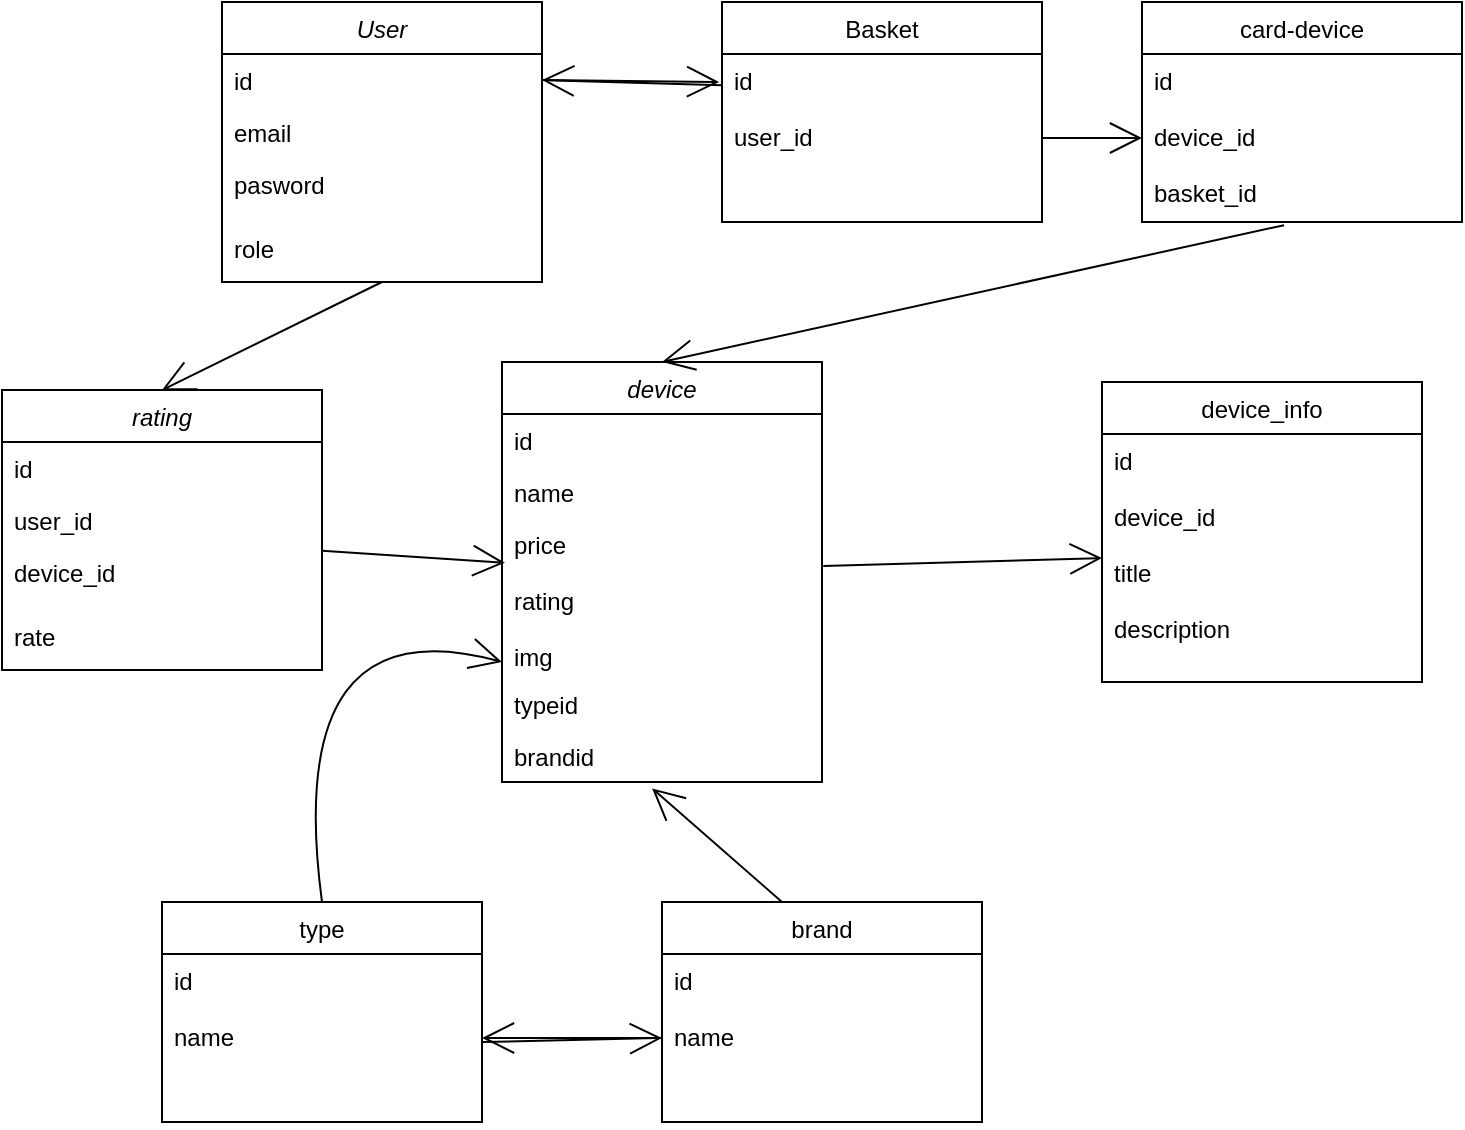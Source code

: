 <mxfile>
    <diagram id="C5RBs43oDa-KdzZeNtuy" name="Page-1">
        <mxGraphModel dx="766" dy="262" grid="1" gridSize="10" guides="1" tooltips="1" connect="1" arrows="1" fold="1" page="1" pageScale="1" pageWidth="827" pageHeight="1169" math="0" shadow="0">
            <root>
                <mxCell id="WIyWlLk6GJQsqaUBKTNV-0"/>
                <mxCell id="WIyWlLk6GJQsqaUBKTNV-1" parent="WIyWlLk6GJQsqaUBKTNV-0"/>
                <mxCell id="zkfFHV4jXpPFQw0GAbJ--0" value="User" style="swimlane;fontStyle=2;align=center;verticalAlign=top;childLayout=stackLayout;horizontal=1;startSize=26;horizontalStack=0;resizeParent=1;resizeLast=0;collapsible=1;marginBottom=0;rounded=0;shadow=0;strokeWidth=1;" parent="WIyWlLk6GJQsqaUBKTNV-1" vertex="1">
                    <mxGeometry x="140" y="80" width="160" height="140" as="geometry">
                        <mxRectangle x="220" y="120" width="160" height="26" as="alternateBounds"/>
                    </mxGeometry>
                </mxCell>
                <mxCell id="zkfFHV4jXpPFQw0GAbJ--1" value="id" style="text;align=left;verticalAlign=top;spacingLeft=4;spacingRight=4;overflow=hidden;rotatable=0;points=[[0,0.5],[1,0.5]];portConstraint=eastwest;" parent="zkfFHV4jXpPFQw0GAbJ--0" vertex="1">
                    <mxGeometry y="26" width="160" height="26" as="geometry"/>
                </mxCell>
                <mxCell id="zkfFHV4jXpPFQw0GAbJ--2" value="email" style="text;align=left;verticalAlign=top;spacingLeft=4;spacingRight=4;overflow=hidden;rotatable=0;points=[[0,0.5],[1,0.5]];portConstraint=eastwest;rounded=0;shadow=0;html=0;" parent="zkfFHV4jXpPFQw0GAbJ--0" vertex="1">
                    <mxGeometry y="52" width="160" height="26" as="geometry"/>
                </mxCell>
                <mxCell id="zkfFHV4jXpPFQw0GAbJ--3" value="pasword" style="text;align=left;verticalAlign=top;spacingLeft=4;spacingRight=4;overflow=hidden;rotatable=0;points=[[0,0.5],[1,0.5]];portConstraint=eastwest;rounded=0;shadow=0;html=0;" parent="zkfFHV4jXpPFQw0GAbJ--0" vertex="1">
                    <mxGeometry y="78" width="160" height="32" as="geometry"/>
                </mxCell>
                <mxCell id="zkfFHV4jXpPFQw0GAbJ--5" value="role" style="text;align=left;verticalAlign=top;spacingLeft=4;spacingRight=4;overflow=hidden;rotatable=0;points=[[0,0.5],[1,0.5]];portConstraint=eastwest;" parent="zkfFHV4jXpPFQw0GAbJ--0" vertex="1">
                    <mxGeometry y="110" width="160" height="26" as="geometry"/>
                </mxCell>
                <mxCell id="zkfFHV4jXpPFQw0GAbJ--13" value="Basket" style="swimlane;fontStyle=0;align=center;verticalAlign=top;childLayout=stackLayout;horizontal=1;startSize=26;horizontalStack=0;resizeParent=1;resizeLast=0;collapsible=1;marginBottom=0;rounded=0;shadow=0;strokeWidth=1;" parent="WIyWlLk6GJQsqaUBKTNV-1" vertex="1">
                    <mxGeometry x="390" y="80" width="160" height="110" as="geometry">
                        <mxRectangle x="340" y="380" width="170" height="26" as="alternateBounds"/>
                    </mxGeometry>
                </mxCell>
                <mxCell id="zkfFHV4jXpPFQw0GAbJ--14" value="id&#10;&#10;user_id" style="text;align=left;verticalAlign=top;spacingLeft=4;spacingRight=4;overflow=hidden;rotatable=0;points=[[0,0.5],[1,0.5]];portConstraint=eastwest;" parent="zkfFHV4jXpPFQw0GAbJ--13" vertex="1">
                    <mxGeometry y="26" width="160" height="84" as="geometry"/>
                </mxCell>
                <mxCell id="okbvm2JHw3hiB8JbYJJe-7" style="edgeStyle=none;curved=1;rounded=0;orthogonalLoop=1;jettySize=auto;html=1;endArrow=open;startSize=14;endSize=14;sourcePerimeterSpacing=8;targetPerimeterSpacing=8;exitX=1;exitY=0.5;exitDx=0;exitDy=0;entryX=-0.009;entryY=0.167;entryDx=0;entryDy=0;entryPerimeter=0;" parent="WIyWlLk6GJQsqaUBKTNV-1" source="zkfFHV4jXpPFQw0GAbJ--1" target="zkfFHV4jXpPFQw0GAbJ--14" edge="1">
                    <mxGeometry relative="1" as="geometry"/>
                </mxCell>
                <mxCell id="okbvm2JHw3hiB8JbYJJe-8" value="device" style="swimlane;fontStyle=2;align=center;verticalAlign=top;childLayout=stackLayout;horizontal=1;startSize=26;horizontalStack=0;resizeParent=1;resizeLast=0;collapsible=1;marginBottom=0;rounded=0;shadow=0;strokeWidth=1;" parent="WIyWlLk6GJQsqaUBKTNV-1" vertex="1">
                    <mxGeometry x="280" y="260" width="160" height="210" as="geometry">
                        <mxRectangle x="220" y="120" width="160" height="26" as="alternateBounds"/>
                    </mxGeometry>
                </mxCell>
                <mxCell id="okbvm2JHw3hiB8JbYJJe-9" value="id" style="text;align=left;verticalAlign=top;spacingLeft=4;spacingRight=4;overflow=hidden;rotatable=0;points=[[0,0.5],[1,0.5]];portConstraint=eastwest;" parent="okbvm2JHw3hiB8JbYJJe-8" vertex="1">
                    <mxGeometry y="26" width="160" height="26" as="geometry"/>
                </mxCell>
                <mxCell id="okbvm2JHw3hiB8JbYJJe-10" value="name" style="text;align=left;verticalAlign=top;spacingLeft=4;spacingRight=4;overflow=hidden;rotatable=0;points=[[0,0.5],[1,0.5]];portConstraint=eastwest;rounded=0;shadow=0;html=0;" parent="okbvm2JHw3hiB8JbYJJe-8" vertex="1">
                    <mxGeometry y="52" width="160" height="26" as="geometry"/>
                </mxCell>
                <mxCell id="okbvm2JHw3hiB8JbYJJe-11" value="price&#10;&#10;rating&#10;&#10;img" style="text;align=left;verticalAlign=top;spacingLeft=4;spacingRight=4;overflow=hidden;rotatable=0;points=[[0,0.5],[1,0.5]];portConstraint=eastwest;rounded=0;shadow=0;html=0;" parent="okbvm2JHw3hiB8JbYJJe-8" vertex="1">
                    <mxGeometry y="78" width="160" height="80" as="geometry"/>
                </mxCell>
                <mxCell id="okbvm2JHw3hiB8JbYJJe-15" value="typeid" style="text;align=left;verticalAlign=top;spacingLeft=4;spacingRight=4;overflow=hidden;rotatable=0;points=[[0,0.5],[1,0.5]];portConstraint=eastwest;rounded=0;shadow=0;html=0;" parent="okbvm2JHw3hiB8JbYJJe-8" vertex="1">
                    <mxGeometry y="158" width="160" height="26" as="geometry"/>
                </mxCell>
                <mxCell id="okbvm2JHw3hiB8JbYJJe-14" value="brandid" style="text;align=left;verticalAlign=top;spacingLeft=4;spacingRight=4;overflow=hidden;rotatable=0;points=[[0,0.5],[1,0.5]];portConstraint=eastwest;rounded=0;shadow=0;html=0;" parent="okbvm2JHw3hiB8JbYJJe-8" vertex="1">
                    <mxGeometry y="184" width="160" height="26" as="geometry"/>
                </mxCell>
                <mxCell id="okbvm2JHw3hiB8JbYJJe-16" value="type" style="swimlane;fontStyle=0;align=center;verticalAlign=top;childLayout=stackLayout;horizontal=1;startSize=26;horizontalStack=0;resizeParent=1;resizeLast=0;collapsible=1;marginBottom=0;rounded=0;shadow=0;strokeWidth=1;" parent="WIyWlLk6GJQsqaUBKTNV-1" vertex="1">
                    <mxGeometry x="110" y="530" width="160" height="110" as="geometry">
                        <mxRectangle x="340" y="380" width="170" height="26" as="alternateBounds"/>
                    </mxGeometry>
                </mxCell>
                <mxCell id="okbvm2JHw3hiB8JbYJJe-17" value="id&#10;&#10;name" style="text;align=left;verticalAlign=top;spacingLeft=4;spacingRight=4;overflow=hidden;rotatable=0;points=[[0,0.5],[1,0.5]];portConstraint=eastwest;" parent="okbvm2JHw3hiB8JbYJJe-16" vertex="1">
                    <mxGeometry y="26" width="160" height="84" as="geometry"/>
                </mxCell>
                <mxCell id="okbvm2JHw3hiB8JbYJJe-18" value="brand" style="swimlane;fontStyle=0;align=center;verticalAlign=top;childLayout=stackLayout;horizontal=1;startSize=26;horizontalStack=0;resizeParent=1;resizeLast=0;collapsible=1;marginBottom=0;rounded=0;shadow=0;strokeWidth=1;" parent="WIyWlLk6GJQsqaUBKTNV-1" vertex="1">
                    <mxGeometry x="360" y="530" width="160" height="110" as="geometry">
                        <mxRectangle x="340" y="380" width="170" height="26" as="alternateBounds"/>
                    </mxGeometry>
                </mxCell>
                <mxCell id="okbvm2JHw3hiB8JbYJJe-21" value="" style="edgeStyle=none;orthogonalLoop=1;jettySize=auto;html=1;rounded=0;endArrow=open;startSize=14;endSize=14;sourcePerimeterSpacing=8;targetPerimeterSpacing=8;curved=1;entryX=0.469;entryY=1.123;entryDx=0;entryDy=0;entryPerimeter=0;" parent="okbvm2JHw3hiB8JbYJJe-18" target="okbvm2JHw3hiB8JbYJJe-14" edge="1">
                    <mxGeometry width="120" relative="1" as="geometry">
                        <mxPoint x="60" as="sourcePoint"/>
                        <mxPoint x="180" as="targetPoint"/>
                        <Array as="points"/>
                    </mxGeometry>
                </mxCell>
                <mxCell id="okbvm2JHw3hiB8JbYJJe-19" value="id&#10;&#10;name" style="text;align=left;verticalAlign=top;spacingLeft=4;spacingRight=4;overflow=hidden;rotatable=0;points=[[0,0.5],[1,0.5]];portConstraint=eastwest;" parent="okbvm2JHw3hiB8JbYJJe-18" vertex="1">
                    <mxGeometry y="26" width="160" height="84" as="geometry"/>
                </mxCell>
                <mxCell id="okbvm2JHw3hiB8JbYJJe-20" value="" style="edgeStyle=none;orthogonalLoop=1;jettySize=auto;html=1;rounded=0;endArrow=open;startSize=14;endSize=14;sourcePerimeterSpacing=8;targetPerimeterSpacing=8;curved=1;exitX=0.5;exitY=0;exitDx=0;exitDy=0;" parent="WIyWlLk6GJQsqaUBKTNV-1" source="okbvm2JHw3hiB8JbYJJe-16" edge="1">
                    <mxGeometry width="120" relative="1" as="geometry">
                        <mxPoint x="200" y="510" as="sourcePoint"/>
                        <mxPoint x="280" y="410" as="targetPoint"/>
                        <Array as="points">
                            <mxPoint x="170" y="380"/>
                        </Array>
                    </mxGeometry>
                </mxCell>
                <mxCell id="okbvm2JHw3hiB8JbYJJe-22" value="" style="edgeStyle=none;orthogonalLoop=1;jettySize=auto;html=1;rounded=0;endArrow=open;startSize=14;endSize=14;sourcePerimeterSpacing=8;targetPerimeterSpacing=8;curved=1;entryX=0;entryY=0.5;entryDx=0;entryDy=0;" parent="WIyWlLk6GJQsqaUBKTNV-1" target="okbvm2JHw3hiB8JbYJJe-19" edge="1">
                    <mxGeometry width="120" relative="1" as="geometry">
                        <mxPoint x="270" y="600" as="sourcePoint"/>
                        <mxPoint x="390" y="600" as="targetPoint"/>
                        <Array as="points"/>
                    </mxGeometry>
                </mxCell>
                <mxCell id="okbvm2JHw3hiB8JbYJJe-23" value="" style="edgeStyle=none;orthogonalLoop=1;jettySize=auto;html=1;rounded=0;endArrow=open;startSize=14;endSize=14;sourcePerimeterSpacing=8;targetPerimeterSpacing=8;curved=1;exitX=0;exitY=0.5;exitDx=0;exitDy=0;entryX=1;entryY=0.5;entryDx=0;entryDy=0;" parent="WIyWlLk6GJQsqaUBKTNV-1" source="okbvm2JHw3hiB8JbYJJe-19" target="okbvm2JHw3hiB8JbYJJe-17" edge="1">
                    <mxGeometry width="120" relative="1" as="geometry">
                        <mxPoint x="350" y="370" as="sourcePoint"/>
                        <mxPoint x="470" y="370" as="targetPoint"/>
                        <Array as="points"/>
                    </mxGeometry>
                </mxCell>
                <mxCell id="okbvm2JHw3hiB8JbYJJe-24" value="device_info" style="swimlane;fontStyle=0;align=center;verticalAlign=top;childLayout=stackLayout;horizontal=1;startSize=26;horizontalStack=0;resizeParent=1;resizeLast=0;collapsible=1;marginBottom=0;rounded=0;shadow=0;strokeWidth=1;" parent="WIyWlLk6GJQsqaUBKTNV-1" vertex="1">
                    <mxGeometry x="580" y="270" width="160" height="150" as="geometry">
                        <mxRectangle x="340" y="380" width="170" height="26" as="alternateBounds"/>
                    </mxGeometry>
                </mxCell>
                <mxCell id="okbvm2JHw3hiB8JbYJJe-25" value="id&#10;&#10;device_id&#10;&#10;title&#10;&#10;description" style="text;align=left;verticalAlign=top;spacingLeft=4;spacingRight=4;overflow=hidden;rotatable=0;points=[[0,0.5],[1,0.5]];portConstraint=eastwest;" parent="okbvm2JHw3hiB8JbYJJe-24" vertex="1">
                    <mxGeometry y="26" width="160" height="124" as="geometry"/>
                </mxCell>
                <mxCell id="okbvm2JHw3hiB8JbYJJe-26" value="" style="edgeStyle=none;orthogonalLoop=1;jettySize=auto;html=1;rounded=0;endArrow=open;startSize=14;endSize=14;sourcePerimeterSpacing=8;targetPerimeterSpacing=8;curved=1;entryX=0;entryY=0.5;entryDx=0;entryDy=0;exitX=1.004;exitY=0.3;exitDx=0;exitDy=0;exitPerimeter=0;" parent="WIyWlLk6GJQsqaUBKTNV-1" source="okbvm2JHw3hiB8JbYJJe-11" target="okbvm2JHw3hiB8JbYJJe-25" edge="1">
                    <mxGeometry width="120" relative="1" as="geometry">
                        <mxPoint x="350" y="370" as="sourcePoint"/>
                        <mxPoint x="470" y="370" as="targetPoint"/>
                        <Array as="points"/>
                    </mxGeometry>
                </mxCell>
                <mxCell id="okbvm2JHw3hiB8JbYJJe-27" value="" style="edgeStyle=none;orthogonalLoop=1;jettySize=auto;html=1;rounded=0;endArrow=open;startSize=14;endSize=14;sourcePerimeterSpacing=8;targetPerimeterSpacing=8;curved=1;entryX=1;entryY=0.5;entryDx=0;entryDy=0;exitX=0.001;exitY=0.186;exitDx=0;exitDy=0;exitPerimeter=0;" parent="WIyWlLk6GJQsqaUBKTNV-1" source="zkfFHV4jXpPFQw0GAbJ--14" target="zkfFHV4jXpPFQw0GAbJ--1" edge="1">
                    <mxGeometry width="120" relative="1" as="geometry">
                        <mxPoint x="330" y="180" as="sourcePoint"/>
                        <mxPoint x="450" y="180" as="targetPoint"/>
                        <Array as="points"/>
                    </mxGeometry>
                </mxCell>
                <mxCell id="okbvm2JHw3hiB8JbYJJe-29" value="card-device" style="swimlane;fontStyle=0;align=center;verticalAlign=top;childLayout=stackLayout;horizontal=1;startSize=26;horizontalStack=0;resizeParent=1;resizeLast=0;collapsible=1;marginBottom=0;rounded=0;shadow=0;strokeWidth=1;" parent="WIyWlLk6GJQsqaUBKTNV-1" vertex="1">
                    <mxGeometry x="600" y="80" width="160" height="110" as="geometry">
                        <mxRectangle x="340" y="380" width="170" height="26" as="alternateBounds"/>
                    </mxGeometry>
                </mxCell>
                <mxCell id="okbvm2JHw3hiB8JbYJJe-30" value="id&#10;&#10;device_id&#10;&#10;basket_id" style="text;align=left;verticalAlign=top;spacingLeft=4;spacingRight=4;overflow=hidden;rotatable=0;points=[[0,0.5],[1,0.5]];portConstraint=eastwest;" parent="okbvm2JHw3hiB8JbYJJe-29" vertex="1">
                    <mxGeometry y="26" width="160" height="84" as="geometry"/>
                </mxCell>
                <mxCell id="okbvm2JHw3hiB8JbYJJe-31" value="" style="edgeStyle=none;orthogonalLoop=1;jettySize=auto;html=1;rounded=0;endArrow=open;startSize=14;endSize=14;sourcePerimeterSpacing=8;targetPerimeterSpacing=8;curved=1;exitX=1;exitY=0.5;exitDx=0;exitDy=0;entryX=0;entryY=0.5;entryDx=0;entryDy=0;" parent="WIyWlLk6GJQsqaUBKTNV-1" source="zkfFHV4jXpPFQw0GAbJ--14" target="okbvm2JHw3hiB8JbYJJe-30" edge="1">
                    <mxGeometry width="120" relative="1" as="geometry">
                        <mxPoint x="500" y="370" as="sourcePoint"/>
                        <mxPoint x="620" y="370" as="targetPoint"/>
                        <Array as="points"/>
                    </mxGeometry>
                </mxCell>
                <mxCell id="okbvm2JHw3hiB8JbYJJe-32" value="" style="edgeStyle=none;orthogonalLoop=1;jettySize=auto;html=1;rounded=0;endArrow=open;startSize=14;endSize=14;sourcePerimeterSpacing=8;targetPerimeterSpacing=8;curved=1;exitX=0.444;exitY=1.019;exitDx=0;exitDy=0;exitPerimeter=0;entryX=0.5;entryY=0;entryDx=0;entryDy=0;" parent="WIyWlLk6GJQsqaUBKTNV-1" source="okbvm2JHw3hiB8JbYJJe-30" target="okbvm2JHw3hiB8JbYJJe-8" edge="1">
                    <mxGeometry width="120" relative="1" as="geometry">
                        <mxPoint x="450" y="370" as="sourcePoint"/>
                        <mxPoint x="570" y="370" as="targetPoint"/>
                        <Array as="points"/>
                    </mxGeometry>
                </mxCell>
                <mxCell id="okbvm2JHw3hiB8JbYJJe-38" value="" style="edgeStyle=none;orthogonalLoop=1;jettySize=auto;html=1;rounded=0;endArrow=open;startSize=14;endSize=14;sourcePerimeterSpacing=8;targetPerimeterSpacing=8;curved=1;exitX=1;exitY=0.075;exitDx=0;exitDy=0;exitPerimeter=0;entryX=0.009;entryY=0.28;entryDx=0;entryDy=0;entryPerimeter=0;" parent="WIyWlLk6GJQsqaUBKTNV-1" source="3" target="okbvm2JHw3hiB8JbYJJe-11" edge="1">
                    <mxGeometry width="120" relative="1" as="geometry">
                        <mxPoint x="213.04" y="345.992" as="sourcePoint"/>
                        <mxPoint x="400" y="360" as="targetPoint"/>
                        <Array as="points"/>
                    </mxGeometry>
                </mxCell>
                <mxCell id="0" value="rating" style="swimlane;fontStyle=2;align=center;verticalAlign=top;childLayout=stackLayout;horizontal=1;startSize=26;horizontalStack=0;resizeParent=1;resizeLast=0;collapsible=1;marginBottom=0;rounded=0;shadow=0;strokeWidth=1;" parent="WIyWlLk6GJQsqaUBKTNV-1" vertex="1">
                    <mxGeometry x="30" y="274" width="160" height="140" as="geometry">
                        <mxRectangle x="220" y="120" width="160" height="26" as="alternateBounds"/>
                    </mxGeometry>
                </mxCell>
                <mxCell id="1" value="id" style="text;align=left;verticalAlign=top;spacingLeft=4;spacingRight=4;overflow=hidden;rotatable=0;points=[[0,0.5],[1,0.5]];portConstraint=eastwest;" parent="0" vertex="1">
                    <mxGeometry y="26" width="160" height="26" as="geometry"/>
                </mxCell>
                <mxCell id="2" value="user_id" style="text;align=left;verticalAlign=top;spacingLeft=4;spacingRight=4;overflow=hidden;rotatable=0;points=[[0,0.5],[1,0.5]];portConstraint=eastwest;rounded=0;shadow=0;html=0;" parent="0" vertex="1">
                    <mxGeometry y="52" width="160" height="26" as="geometry"/>
                </mxCell>
                <mxCell id="3" value="device_id" style="text;align=left;verticalAlign=top;spacingLeft=4;spacingRight=4;overflow=hidden;rotatable=0;points=[[0,0.5],[1,0.5]];portConstraint=eastwest;rounded=0;shadow=0;html=0;" parent="0" vertex="1">
                    <mxGeometry y="78" width="160" height="32" as="geometry"/>
                </mxCell>
                <mxCell id="4" value="rate" style="text;align=left;verticalAlign=top;spacingLeft=4;spacingRight=4;overflow=hidden;rotatable=0;points=[[0,0.5],[1,0.5]];portConstraint=eastwest;" parent="0" vertex="1">
                    <mxGeometry y="110" width="160" height="26" as="geometry"/>
                </mxCell>
                <mxCell id="5" value="" style="edgeStyle=none;orthogonalLoop=1;jettySize=auto;html=1;rounded=0;endArrow=open;startSize=14;endSize=14;sourcePerimeterSpacing=8;targetPerimeterSpacing=8;curved=1;entryX=0.5;entryY=0;entryDx=0;entryDy=0;exitX=0.5;exitY=1;exitDx=0;exitDy=0;" parent="WIyWlLk6GJQsqaUBKTNV-1" source="zkfFHV4jXpPFQw0GAbJ--0" target="0" edge="1">
                    <mxGeometry width="120" relative="1" as="geometry">
                        <mxPoint x="90" y="240" as="sourcePoint"/>
                        <mxPoint x="461.44" y="256" as="targetPoint"/>
                        <Array as="points"/>
                    </mxGeometry>
                </mxCell>
            </root>
        </mxGraphModel>
    </diagram>
</mxfile>